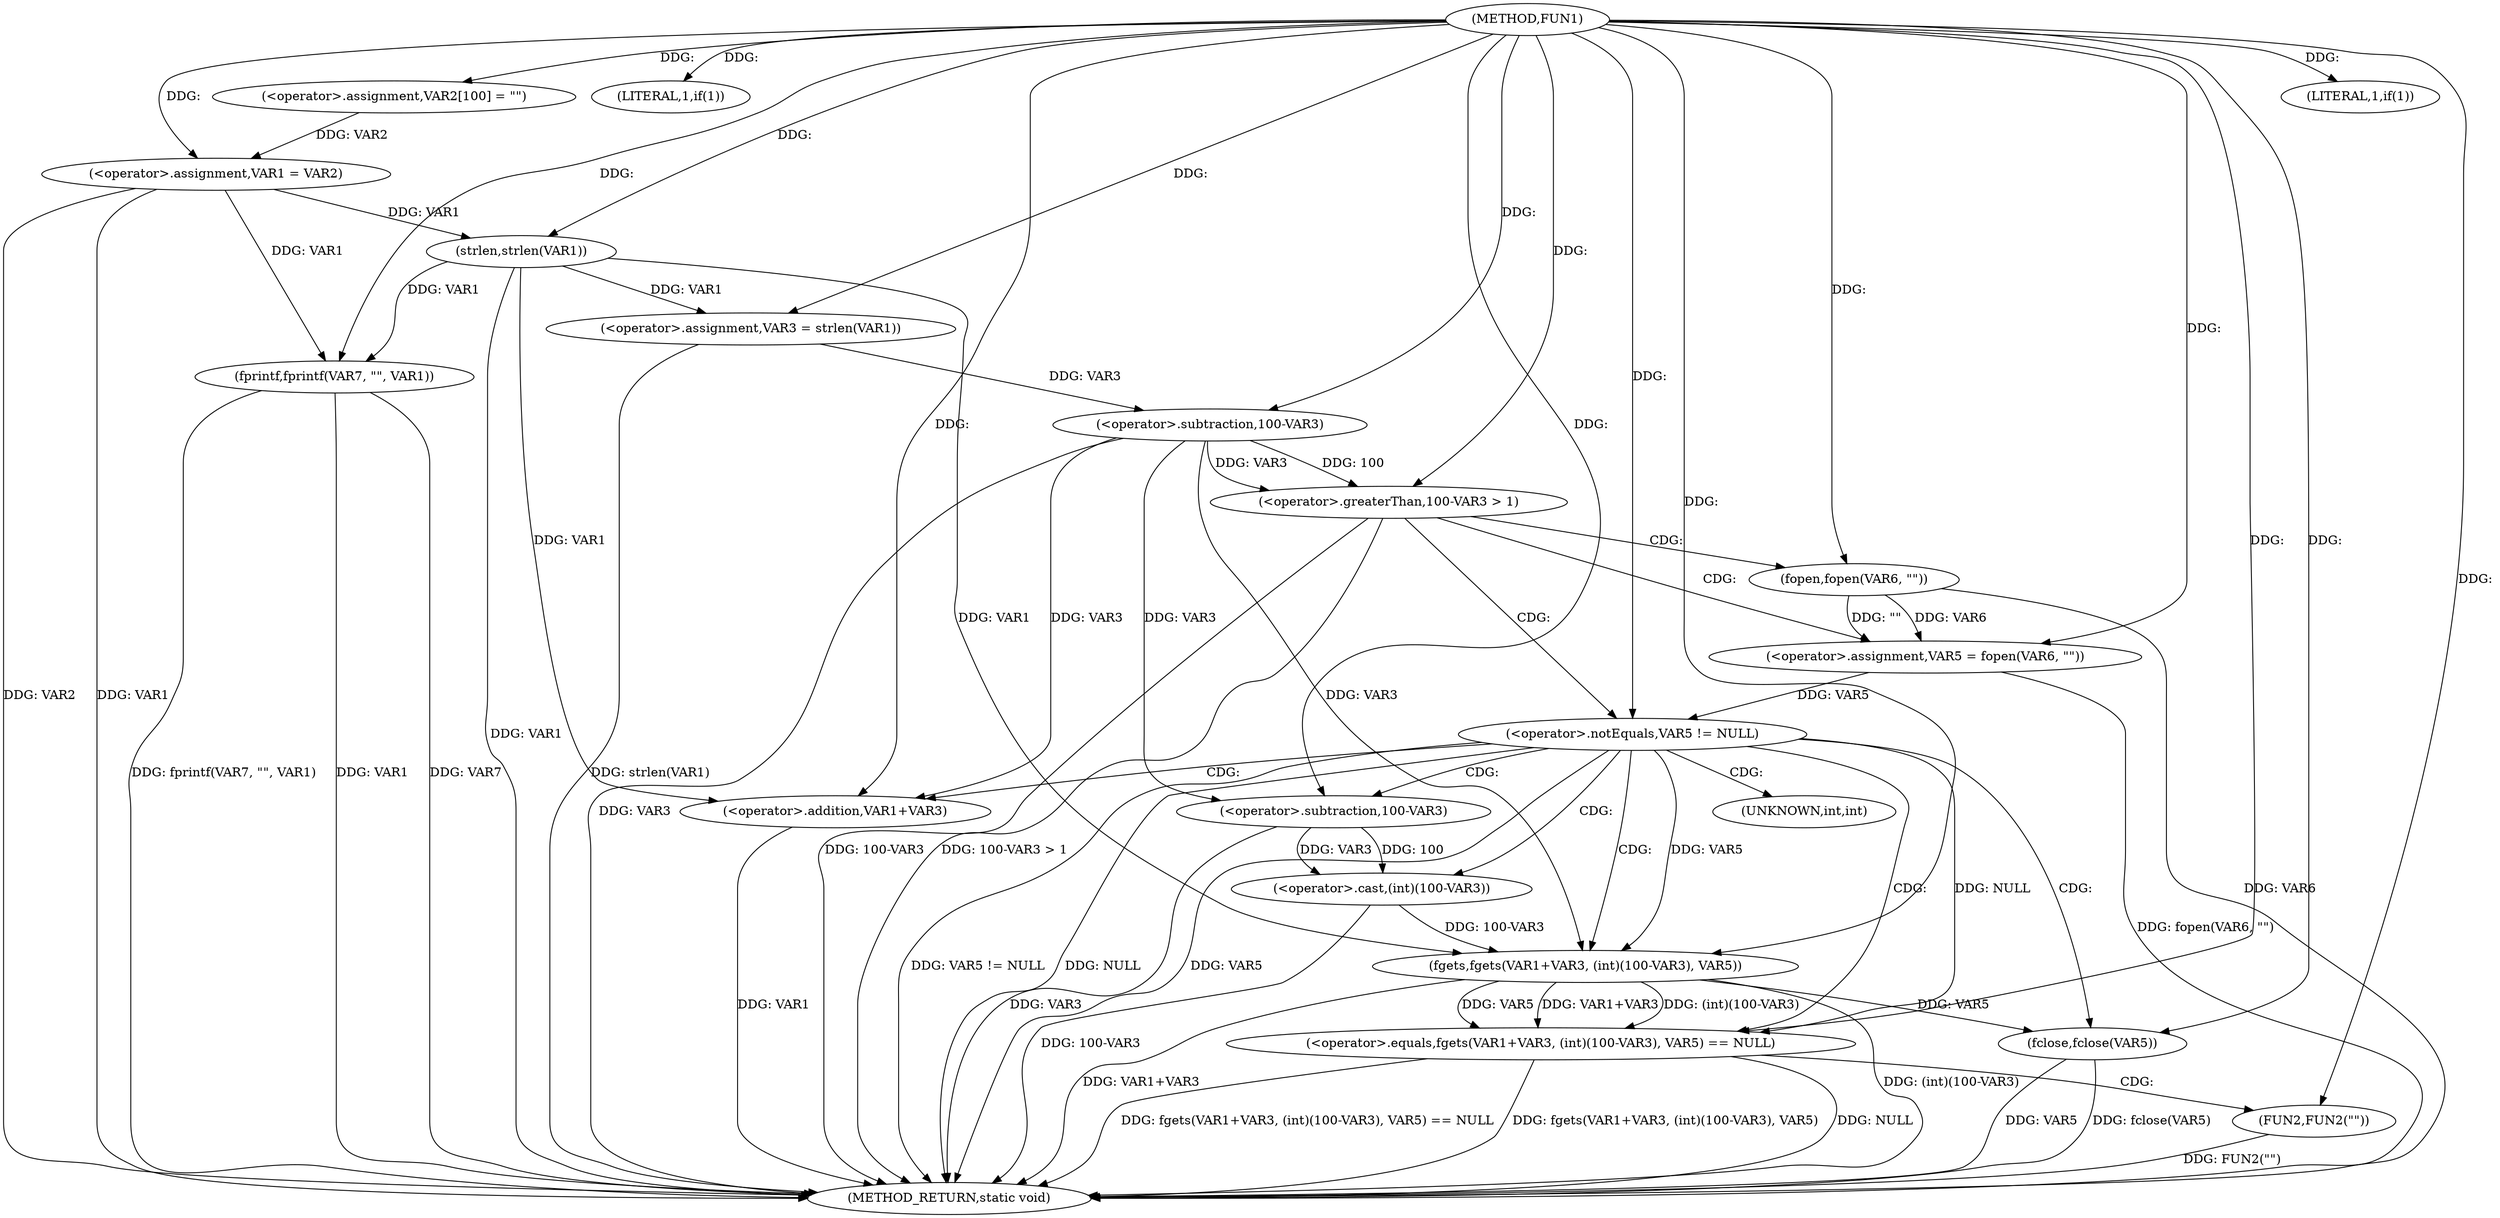 digraph FUN1 {  
"1000100" [label = "(METHOD,FUN1)" ]
"1000162" [label = "(METHOD_RETURN,static void)" ]
"1000104" [label = "(<operator>.assignment,VAR2[100] = \"\")" ]
"1000107" [label = "(<operator>.assignment,VAR1 = VAR2)" ]
"1000111" [label = "(LITERAL,1,if(1))" ]
"1000115" [label = "(<operator>.assignment,VAR3 = strlen(VAR1))" ]
"1000117" [label = "(strlen,strlen(VAR1))" ]
"1000121" [label = "(<operator>.greaterThan,100-VAR3 > 1)" ]
"1000122" [label = "(<operator>.subtraction,100-VAR3)" ]
"1000127" [label = "(<operator>.assignment,VAR5 = fopen(VAR6, \"\"))" ]
"1000129" [label = "(fopen,fopen(VAR6, \"\"))" ]
"1000133" [label = "(<operator>.notEquals,VAR5 != NULL)" ]
"1000138" [label = "(<operator>.equals,fgets(VAR1+VAR3, (int)(100-VAR3), VAR5) == NULL)" ]
"1000139" [label = "(fgets,fgets(VAR1+VAR3, (int)(100-VAR3), VAR5))" ]
"1000140" [label = "(<operator>.addition,VAR1+VAR3)" ]
"1000143" [label = "(<operator>.cast,(int)(100-VAR3))" ]
"1000145" [label = "(<operator>.subtraction,100-VAR3)" ]
"1000151" [label = "(FUN2,FUN2(\"\"))" ]
"1000153" [label = "(fclose,fclose(VAR5))" ]
"1000156" [label = "(LITERAL,1,if(1))" ]
"1000158" [label = "(fprintf,fprintf(VAR7, \"\", VAR1))" ]
"1000144" [label = "(UNKNOWN,int,int)" ]
  "1000129" -> "1000162"  [ label = "DDG: VAR6"] 
  "1000107" -> "1000162"  [ label = "DDG: VAR1"] 
  "1000139" -> "1000162"  [ label = "DDG: VAR1+VAR3"] 
  "1000138" -> "1000162"  [ label = "DDG: NULL"] 
  "1000117" -> "1000162"  [ label = "DDG: VAR1"] 
  "1000133" -> "1000162"  [ label = "DDG: VAR5 != NULL"] 
  "1000153" -> "1000162"  [ label = "DDG: VAR5"] 
  "1000133" -> "1000162"  [ label = "DDG: NULL"] 
  "1000138" -> "1000162"  [ label = "DDG: fgets(VAR1+VAR3, (int)(100-VAR3), VAR5) == NULL"] 
  "1000107" -> "1000162"  [ label = "DDG: VAR2"] 
  "1000122" -> "1000162"  [ label = "DDG: VAR3"] 
  "1000158" -> "1000162"  [ label = "DDG: VAR7"] 
  "1000115" -> "1000162"  [ label = "DDG: strlen(VAR1)"] 
  "1000151" -> "1000162"  [ label = "DDG: FUN2(\"\")"] 
  "1000140" -> "1000162"  [ label = "DDG: VAR1"] 
  "1000138" -> "1000162"  [ label = "DDG: fgets(VAR1+VAR3, (int)(100-VAR3), VAR5)"] 
  "1000127" -> "1000162"  [ label = "DDG: fopen(VAR6, \"\")"] 
  "1000158" -> "1000162"  [ label = "DDG: fprintf(VAR7, \"\", VAR1)"] 
  "1000133" -> "1000162"  [ label = "DDG: VAR5"] 
  "1000121" -> "1000162"  [ label = "DDG: 100-VAR3 > 1"] 
  "1000153" -> "1000162"  [ label = "DDG: fclose(VAR5)"] 
  "1000139" -> "1000162"  [ label = "DDG: (int)(100-VAR3)"] 
  "1000121" -> "1000162"  [ label = "DDG: 100-VAR3"] 
  "1000143" -> "1000162"  [ label = "DDG: 100-VAR3"] 
  "1000145" -> "1000162"  [ label = "DDG: VAR3"] 
  "1000158" -> "1000162"  [ label = "DDG: VAR1"] 
  "1000100" -> "1000104"  [ label = "DDG: "] 
  "1000104" -> "1000107"  [ label = "DDG: VAR2"] 
  "1000100" -> "1000107"  [ label = "DDG: "] 
  "1000100" -> "1000111"  [ label = "DDG: "] 
  "1000117" -> "1000115"  [ label = "DDG: VAR1"] 
  "1000100" -> "1000115"  [ label = "DDG: "] 
  "1000107" -> "1000117"  [ label = "DDG: VAR1"] 
  "1000100" -> "1000117"  [ label = "DDG: "] 
  "1000122" -> "1000121"  [ label = "DDG: 100"] 
  "1000122" -> "1000121"  [ label = "DDG: VAR3"] 
  "1000100" -> "1000122"  [ label = "DDG: "] 
  "1000115" -> "1000122"  [ label = "DDG: VAR3"] 
  "1000100" -> "1000121"  [ label = "DDG: "] 
  "1000129" -> "1000127"  [ label = "DDG: VAR6"] 
  "1000129" -> "1000127"  [ label = "DDG: \"\""] 
  "1000100" -> "1000127"  [ label = "DDG: "] 
  "1000100" -> "1000129"  [ label = "DDG: "] 
  "1000127" -> "1000133"  [ label = "DDG: VAR5"] 
  "1000100" -> "1000133"  [ label = "DDG: "] 
  "1000139" -> "1000138"  [ label = "DDG: VAR1+VAR3"] 
  "1000139" -> "1000138"  [ label = "DDG: (int)(100-VAR3)"] 
  "1000139" -> "1000138"  [ label = "DDG: VAR5"] 
  "1000117" -> "1000139"  [ label = "DDG: VAR1"] 
  "1000100" -> "1000139"  [ label = "DDG: "] 
  "1000122" -> "1000139"  [ label = "DDG: VAR3"] 
  "1000117" -> "1000140"  [ label = "DDG: VAR1"] 
  "1000100" -> "1000140"  [ label = "DDG: "] 
  "1000122" -> "1000140"  [ label = "DDG: VAR3"] 
  "1000143" -> "1000139"  [ label = "DDG: 100-VAR3"] 
  "1000145" -> "1000143"  [ label = "DDG: 100"] 
  "1000145" -> "1000143"  [ label = "DDG: VAR3"] 
  "1000100" -> "1000145"  [ label = "DDG: "] 
  "1000122" -> "1000145"  [ label = "DDG: VAR3"] 
  "1000133" -> "1000139"  [ label = "DDG: VAR5"] 
  "1000133" -> "1000138"  [ label = "DDG: NULL"] 
  "1000100" -> "1000138"  [ label = "DDG: "] 
  "1000100" -> "1000151"  [ label = "DDG: "] 
  "1000139" -> "1000153"  [ label = "DDG: VAR5"] 
  "1000100" -> "1000153"  [ label = "DDG: "] 
  "1000100" -> "1000156"  [ label = "DDG: "] 
  "1000100" -> "1000158"  [ label = "DDG: "] 
  "1000107" -> "1000158"  [ label = "DDG: VAR1"] 
  "1000117" -> "1000158"  [ label = "DDG: VAR1"] 
  "1000121" -> "1000127"  [ label = "CDG: "] 
  "1000121" -> "1000129"  [ label = "CDG: "] 
  "1000121" -> "1000133"  [ label = "CDG: "] 
  "1000133" -> "1000153"  [ label = "CDG: "] 
  "1000133" -> "1000143"  [ label = "CDG: "] 
  "1000133" -> "1000145"  [ label = "CDG: "] 
  "1000133" -> "1000139"  [ label = "CDG: "] 
  "1000133" -> "1000144"  [ label = "CDG: "] 
  "1000133" -> "1000140"  [ label = "CDG: "] 
  "1000133" -> "1000138"  [ label = "CDG: "] 
  "1000138" -> "1000151"  [ label = "CDG: "] 
}
